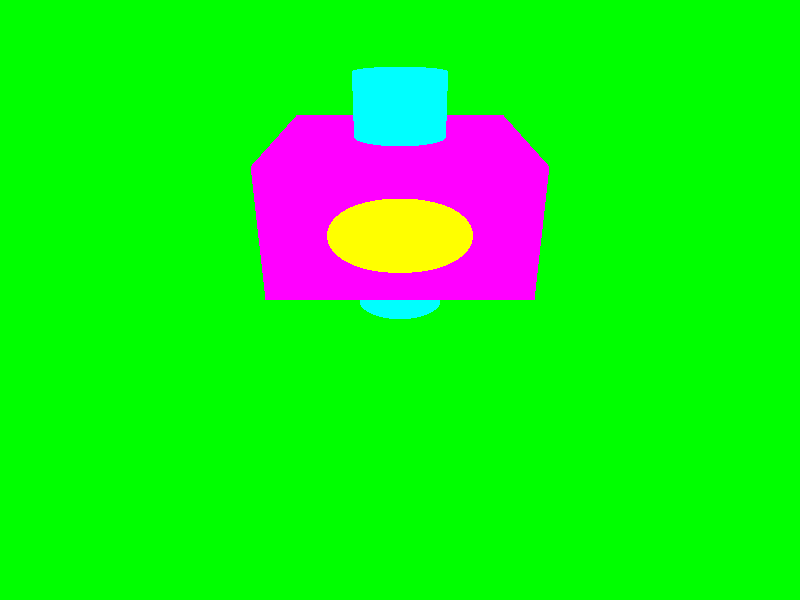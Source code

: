 /*
  Manuel Larios
  CS360
*/

#include "colors.inc"


camera { 
    perspective 
    location <10, 5, 0> 
    look_at <0, 0, 0>
}

light_source {
    <10, 10, -10>, 
    color rgb <255, 255, 0> 
}

union {
    torus { 
        1.5, 
        0.75 
        translate <0, 2, 0> 
        pigment {
            color Yellow
        } 
        finish { 
            ambient Red 
        } 
    }
    intersection {
        cylinder { 
            <0, 0, 0>, 
            <0, 4, 0>, 
            0.75 
            pigment {
                color Cyan
            } 
            finish {
                ambient Blue 
            } 
        }        
    }
    difference {        
        box { 
            <-2, 3, 2>, 
            <2, 1, -2> 
            pigment {
                color Magenta
            } 
            finish { 
                ambient Blue 
            } 
        }        
    }
}

plane { 
    <0, -1, 0>, 
    50.0 
    pigment {
        color Green
    } 
} 